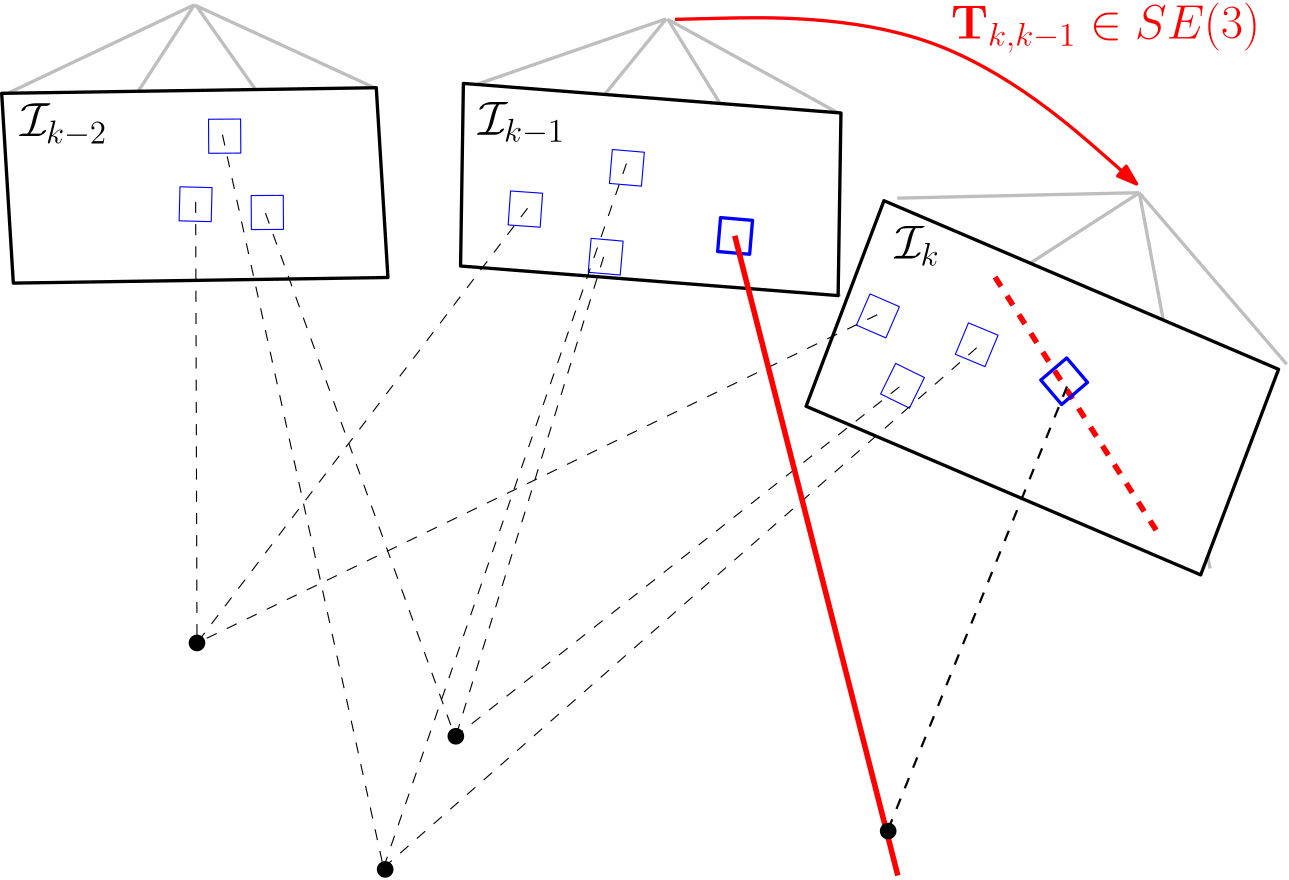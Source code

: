 <?xml version="1.0"?>
<!DOCTYPE ipe SYSTEM "ipe.dtd">
<ipe version="70005" creator="Ipe 7.1.2">
<info created="D:20120321002006" modified="D:20131207150112"/>
<ipestyle name="basic">
<symbol name="arrow/arc(spx)">
<path stroke="sym-stroke" fill="sym-stroke" pen="sym-pen">
0 0 m
-1 0.333 l
-1 -0.333 l
h
</path>
</symbol>
<symbol name="arrow/farc(spx)">
<path stroke="sym-stroke" fill="white" pen="sym-pen">
0 0 m
-1 0.333 l
-1 -0.333 l
h
</path>
</symbol>
<symbol name="mark/circle(sx)" transformations="translations">
<path fill="sym-stroke">
0.6 0 0 0.6 0 0 e
0.4 0 0 0.4 0 0 e
</path>
</symbol>
<symbol name="mark/disk(sx)" transformations="translations">
<path fill="sym-stroke">
0.6 0 0 0.6 0 0 e
</path>
</symbol>
<symbol name="mark/fdisk(sfx)" transformations="translations">
<group>
<path fill="sym-stroke" fillrule="eofill">
0.6 0 0 0.6 0 0 e
0.4 0 0 0.4 0 0 e
</path>
<path fill="sym-fill">
0.4 0 0 0.4 0 0 e
</path>
</group>
</symbol>
<symbol name="mark/box(sx)" transformations="translations">
<path fill="sym-stroke" fillrule="eofill">
-0.6 -0.6 m
0.6 -0.6 l
0.6 0.6 l
-0.6 0.6 l
h
-0.4 -0.4 m
0.4 -0.4 l
0.4 0.4 l
-0.4 0.4 l
h
</path>
</symbol>
<symbol name="mark/square(sx)" transformations="translations">
<path fill="sym-stroke">
-0.6 -0.6 m
0.6 -0.6 l
0.6 0.6 l
-0.6 0.6 l
h
</path>
</symbol>
<symbol name="mark/fsquare(sfx)" transformations="translations">
<group>
<path fill="sym-stroke" fillrule="eofill">
-0.6 -0.6 m
0.6 -0.6 l
0.6 0.6 l
-0.6 0.6 l
h
-0.4 -0.4 m
0.4 -0.4 l
0.4 0.4 l
-0.4 0.4 l
h
</path>
<path fill="sym-fill">
-0.4 -0.4 m
0.4 -0.4 l
0.4 0.4 l
-0.4 0.4 l
h
</path>
</group>
</symbol>
<symbol name="mark/cross(sx)" transformations="translations">
<group>
<path fill="sym-stroke">
-0.43 -0.57 m
0.57 0.43 l
0.43 0.57 l
-0.57 -0.43 l
h
</path>
<path fill="sym-stroke">
-0.43 0.57 m
0.57 -0.43 l
0.43 -0.57 l
-0.57 0.43 l
h
</path>
</group>
</symbol>
<symbol name="arrow/fnormal(spx)">
<path stroke="sym-stroke" fill="white" pen="sym-pen">
0 0 m
-1 0.333 l
-1 -0.333 l
h
</path>
</symbol>
<symbol name="arrow/pointed(spx)">
<path stroke="sym-stroke" fill="sym-stroke" pen="sym-pen">
0 0 m
-1 0.333 l
-0.8 0 l
-1 -0.333 l
h
</path>
</symbol>
<symbol name="arrow/fpointed(spx)">
<path stroke="sym-stroke" fill="white" pen="sym-pen">
0 0 m
-1 0.333 l
-0.8 0 l
-1 -0.333 l
h
</path>
</symbol>
<symbol name="arrow/linear(spx)">
<path stroke="sym-stroke" pen="sym-pen">
-1 0.333 m
0 0 l
-1 -0.333 l
</path>
</symbol>
<symbol name="arrow/fdouble(spx)">
<path stroke="sym-stroke" fill="white" pen="sym-pen">
0 0 m
-1 0.333 l
-1 -0.333 l
h
-1 0 m
-2 0.333 l
-2 -0.333 l
h
</path>
</symbol>
<symbol name="arrow/double(spx)">
<path stroke="sym-stroke" fill="sym-stroke" pen="sym-pen">
0 0 m
-1 0.333 l
-1 -0.333 l
h
-1 0 m
-2 0.333 l
-2 -0.333 l
h
</path>
</symbol>
<pen name="heavier" value="0.8"/>
<pen name="fat" value="1.2"/>
<pen name="ultrafat" value="2"/>
<symbolsize name="large" value="5"/>
<symbolsize name="small" value="2"/>
<symbolsize name="tiny" value="1.1"/>
<arrowsize name="large" value="10"/>
<arrowsize name="small" value="5"/>
<arrowsize name="tiny" value="3"/>
<color name="red" value="1 0 0"/>
<color name="green" value="0 1 0"/>
<color name="blue" value="0 0 1"/>
<color name="yellow" value="1 1 0"/>
<color name="orange" value="1 0.647 0"/>
<color name="gold" value="1 0.843 0"/>
<color name="purple" value="0.627 0.125 0.941"/>
<color name="gray" value="0.745"/>
<color name="brown" value="0.647 0.165 0.165"/>
<color name="navy" value="0 0 0.502"/>
<color name="pink" value="1 0.753 0.796"/>
<color name="seagreen" value="0.18 0.545 0.341"/>
<color name="turquoise" value="0.251 0.878 0.816"/>
<color name="violet" value="0.933 0.51 0.933"/>
<color name="darkblue" value="0 0 0.545"/>
<color name="darkcyan" value="0 0.545 0.545"/>
<color name="darkgray" value="0.663"/>
<color name="darkgreen" value="0 0.392 0"/>
<color name="darkmagenta" value="0.545 0 0.545"/>
<color name="darkorange" value="1 0.549 0"/>
<color name="darkred" value="0.545 0 0"/>
<color name="lightblue" value="0.678 0.847 0.902"/>
<color name="lightcyan" value="0.878 1 1"/>
<color name="lightgray" value="0.827"/>
<color name="lightgreen" value="0.565 0.933 0.565"/>
<color name="lightyellow" value="1 1 0.878"/>
<dashstyle name="dashed" value="[4] 0"/>
<dashstyle name="dotted" value="[1 3] 0"/>
<dashstyle name="dash dotted" value="[4 2 1 2] 0"/>
<dashstyle name="dash dot dotted" value="[4 2 1 2 1 2] 0"/>
<textsize name="large" value="\large"/>
<textsize name="Large" value="\Large"/>
<textsize name="LARGE" value="\LARGE"/>
<textsize name="huge" value="\huge"/>
<textsize name="Huge" value="\Huge"/>
<textsize name="small" value="\small"/>
<textsize name="footnote" value="\footnotesize"/>
<textsize name="tiny" value="\tiny"/>
<textstyle name="center" begin="\begin{center}" end="\end{center}"/>
<textstyle name="itemize" begin="\begin{itemize}" end="\end{itemize}"/>
<textstyle name="item" begin="\begin{itemize}\item{}" end="\end{itemize}"/>
<gridsize name="4 pts" value="4"/>
<gridsize name="8 pts (~3 mm)" value="8"/>
<gridsize name="16 pts (~6 mm)" value="16"/>
<gridsize name="32 pts (~12 mm)" value="32"/>
<gridsize name="10 pts (~3.5 mm)" value="10"/>
<gridsize name="20 pts (~7 mm)" value="20"/>
<gridsize name="14 pts (~5 mm)" value="14"/>
<gridsize name="28 pts (~10 mm)" value="28"/>
<gridsize name="56 pts (~20 mm)" value="56"/>
<anglesize name="90 deg" value="90"/>
<anglesize name="60 deg" value="60"/>
<anglesize name="45 deg" value="45"/>
<anglesize name="30 deg" value="30"/>
<anglesize name="22.5 deg" value="22.5"/>
<tiling name="falling" angle="-60" step="4" width="1"/>
<tiling name="rising" angle="30" step="4" width="1"/>
</ipestyle>
<page>
<layer name="fig1"/>
<layer name="variables"/>
<layer name="fig2"/>
<layer name="fig3"/>
<layer name="fig3_feature_correspondence"/>
<layer name="fig4"/>
<layer name="fig5_reproj_error"/>
<layer name="fig6"/>
<layer name="fig7_new_point"/>
<view layers="fig1 fig2 fig3 fig6 fig7_new_point" active="fig7_new_point"/>
<path layer="fig1" matrix="0.874461 -0.043818 0.0403088 0.863562 -155.248 162.325" stroke="gray" pen="fat">
266.095 365.254 m
341.504 334.612 l
</path>
<path matrix="0.874461 -0.043818 0.0403088 0.863562 -155.248 162.325" stroke="gray" pen="fat">
266.056 365.273 m
189.479 323.688 l
</path>
<path matrix="0.874461 -0.043818 0.0403088 0.863562 -155.248 162.325" stroke="gray" pen="fat">
197.507 246.238 m
266.095 365.254 l
</path>
<path matrix="0.868452 -0.112613 0.109985 0.857308 -29.1846 172.716" stroke="gray" pen="fat">
95.7381 354.334 m
187.849 252.797 l
</path>
<path matrix="0.648352 0.00970638 -0.0308616 0.502332 -91.494 272.146" stroke="black" fill="white" pen="fat">
191.5 319 m
191.5 183 l
399.5 183 l
399.5 319 l
h
</path>
<path matrix="0.876984 -0.123399 0.10681 0.822287 -9.91925 193.443" stroke="gray" pen="fat">
266.095 365.254 m
341.504 334.612 l
</path>
<path matrix="0.876984 -0.123399 0.10681 0.822287 -10.3103 193.528" stroke="gray" pen="fat">
266.056 365.273 m
189.479 323.688 l
</path>
<path matrix="0.876984 -0.123399 0.10681 0.822287 -10.3103 193.528" stroke="gray" pen="fat">
197.507 246.238 m
266.095 365.254 l
</path>
<path matrix="0.865659 -0.188645 0.176475 0.809812 117.398 191.722" stroke="gray" pen="fat">
95.7381 354.334 m
187.849 252.797 l
</path>
<path layer="fig2" matrix="0.88933 -0.457265 0.457265 0.88933 28.7091 195.296" stroke="gray" pen="fat">
266.056 365.273 m
189.479 323.688 l
</path>
<path matrix="0.88933 -0.457265 0.457265 0.88933 28.7091 195.296" stroke="gray" pen="fat">
266.095 365.254 m
341.504 334.612 l
</path>
<path matrix="0.88933 -0.457265 0.457265 0.88933 28.7091 195.296" stroke="gray" pen="fat">
197.507 246.238 m
266.095 365.254 l
</path>
<path matrix="0.88933 -0.457265 0.457265 0.88933 28.7091 195.296" stroke="gray" pen="fat">
266.095 365.254 m
350.61 256.597 l
</path>
<path layer="fig1" matrix="0.65346 -0.0511302 0.00745648 0.483384 61.5257 293.407" stroke="black" fill="white" pen="fat">
191.5 319 m
191.5 183 l
399.5 183 l
399.5 319 l
h
</path>
<path layer="fig2" matrix="0.682962 -0.291823 0.206145 0.544178 143.897 277.886" stroke="black" fill="white" pen="fat">
191.5 319 m
191.5 183 l
399.5 183 l
399.5 319 l
h
</path>
<path layer="fig4" stroke="darkmagenta" pen="heavier" rarrow="normal/normal">
340.36 349.172 m
92.3685 236.385 l
</path>
<path stroke="darkmagenta" pen="heavier" rarrow="normal/normal">
347.213 325.267 m
186.325 202.793 l
</path>
<text layer="fig1" matrix="0.977069 -0.212924 0.212924 0.977069 90.2437 136.338" transformations="translations" pos="41.3711 298.689" stroke="black" type="label" width="31.513" height="11.762" depth="3.58" valign="baseline" size="LARGE">$\mathcal{I}_{k-1}$</text>
<text layer="fig2" matrix="0.977069 -0.212924 0.212924 0.977069 240.239 91.7505" transformations="translations" pos="41.3711 298.689" stroke="black" type="label" width="16.362" height="11.766" depth="2.58" valign="baseline" size="LARGE">$\mathcal{I}_{k}$</text>
<path layer="fig1" matrix="0.996352 -0.0853489 0.0853489 0.996352 64.3316 96.8181" stroke="blue">
145.729 298.741 m
145.729 286.486 l
157.284 286.486 l
157.284 298.741 l
h
</path>
<use matrix="0.907561 -0.165094 0.132936 0.730778 -68.0776 153.683" name="mark/disk(sx)" pos="261.808 126.349" size="large" stroke="black"/>
<path stroke="black" dash="dashed">
239.536 375.389 m
186.325 202.793 l
</path>
<path layer="fig4" stroke="darkmagenta" pen="heavier" rarrow="normal/normal">
373.149 346.51 m
158.574 153.326 l
</path>
<use layer="fig1" matrix="0.907561 -0.165094 0.132936 0.730778 -161.265 187.275" name="mark/disk(sx)" pos="261.808 126.349" size="large" stroke="black"/>
<path matrix="1 0 0 1 -0.591716 0.591716" stroke="black" dash="dashed">
118.379 390.527 m
186.325 202.793 l
</path>
<path stroke="black" dash="dashed">
247.74 408.996 m
160.29 155.456 l
</path>
<path matrix="1 0 0 1 -61.9738 -19.0335" stroke="blue">
267.997 418.132 m
267.134 405.908 l
278.66 405.093 l
279.524 417.318 l
h
</path>
<text matrix="0.983854 -0.178973 0.178973 0.983854 -64.762 132.304" transformations="translations" pos="41.3711 298.689" stroke="black" type="label" width="31.513" height="11.762" depth="3.58" valign="baseline" size="LARGE">$\mathcal I_{k-2}$</text>
<path stroke="black" dash="dashed">
212.139 392.873 m
93.1378 236.385 l
</path>
<path stroke="black" dash="dashed">
92.6527 395.187 m
93.1378 236.385 l
</path>
<path matrix="0.999982 0.0061408 -0.0061408 0.999982 -31.2528 97.8178" stroke="blue">
145.729 298.741 m
145.729 286.486 l
157.284 286.486 l
157.284 298.741 l
h
</path>
<path matrix="0.999666 -0.0258573 0.0258573 0.999666 -66.3882 105.728" stroke="blue">
145.729 298.741 m
145.729 286.486 l
157.284 286.486 l
157.284 298.741 l
h
</path>
<use matrix="0.907561 -0.165094 0.132936 0.730778 -93.5211 105.754" name="mark/disk(sx)" pos="261.808 126.349" size="large" stroke="black"/>
<path stroke="black" dash="dashed">
102.302 419.361 m
160.29 155.456 l
</path>
<path matrix="0.999982 0.0061408 -0.0061408 0.999982 -46.6049 125.29" stroke="blue">
145.729 298.741 m
145.729 286.486 l
157.284 286.486 l
157.284 298.741 l
h
</path>
<path matrix="0.996352 -0.0853489 0.0853489 0.996352 71.973 128.814" stroke="blue">
145.729 298.741 m
145.729 286.486 l
157.284 286.486 l
157.284 298.741 l
h
</path>
<text layer="variables" matrix="0.844172 -0.371886 0.299445 0.679736 -136.357 166.974" transformations="translations" pos="279.88 133.678" stroke="black" type="label" width="17.111" height="7.649" depth="3.35" valign="baseline" size="LARGE">$\mathbf{p}_2$</text>
<text matrix="0.856541 -0.342433 0.275731 0.689697 -203.443 241.353" transformations="translations" pos="279.88 133.678" stroke="black" type="label" width="17.111" height="7.649" depth="3.35" valign="baseline" size="LARGE">$\mathbf{p}_1$</text>
<text matrix="0.907561 -0.165094 0.132936 0.730778 -226.543 271.066" transformations="translations" pos="293.489 231.903" stroke="black" type="label" width="17.111" height="7.654" depth="2.58" valign="baseline" size="LARGE">$\mathbf{u}_1$</text>
<text matrix="0.907561 -0.165094 0.132936 0.730778 -170.86 262.43" transformations="translations" pos="293.489 231.903" stroke="black" type="label" width="17.111" height="7.654" depth="2.58" valign="baseline" size="LARGE">$\mathbf{u}_3$</text>
<text matrix="0.907561 -0.165094 0.132936 0.730778 -186.211 289.901" transformations="translations" pos="293.489 231.903" stroke="black" type="label" width="17.111" height="7.654" depth="2.58" valign="baseline" size="LARGE">$\mathbf{u}_2$</text>
<path layer="fig2" stroke="red" pen="fat" arrow="normal/normal">
265.224 460.877 m
361.378 463.185
431.378 401.646 s
</path>
<text matrix="1 0 0 1 14.6154 -15.3846" transformations="translations" pos="349.84 469.339" stroke="red" type="label" width="111.336" height="12.893" depth="4.91" valign="baseline" size="LARGE">$\mathbf{T}_{k, k-1} \in SE(3)$</text>
<path layer="fig3" matrix="0.923228 -0.384256 0.384256 0.923228 121.528 131.803" stroke="blue">
145.729 298.741 m
145.729 286.486 l
157.284 286.486 l
157.284 298.741 l
h
</path>
<path matrix="0.943132 -0.332418 0.332418 0.943132 -56.3348 56.7724" stroke="blue">
267.997 418.132 m
267.134 405.908 l
278.66 405.093 l
279.524 417.318 l
h
</path>
<path matrix="0.897478 -0.441061 0.441061 0.897478 82.0974 133.177" stroke="blue">
145.729 298.741 m
145.729 286.486 l
157.284 286.486 l
157.284 298.741 l
h
</path>
<path layer="fig3_feature_correspondence" stroke="seagreen" pen="fat">
247.74 408.996 m
373.653 344.023 l
</path>
<path stroke="seagreen" pen="fat">
212.139 392.873 m
338.291 353.476 l
</path>
<path stroke="seagreen" pen="fat">
239.536 375.389 m
345.993 328.569 l
</path>
<path layer="fig5_reproj_error" stroke="red" pen="ultrafat">
340.594 349.389 m
338.019 354.538 l
</path>
<path stroke="red" pen="ultrafat">
373.325 346.447 m
373.815 342.647 l
</path>
<path stroke="red" pen="ultrafat">
347.459 325.852 m
346.968 329.53 l
</path>
<text matrix="1 0 0 1 -2.10077 -2.45089" transformations="translations" pos="347.412 350.646" stroke="red" type="label" width="14.06" height="5.151" depth="1.79" valign="baseline" size="large">$e_1$
</text>
<text matrix="1 0 0 1 4.90138 -30.8113" transformations="translations" pos="347.412 350.646" stroke="red" type="label" width="14.06" height="5.151" depth="1.79" valign="baseline" size="large">$e_2$
</text>
<text matrix="1 0 0 1 34.6625 -11.2046" transformations="translations" pos="347.412 350.646" stroke="red" type="label" width="14.06" height="5.151" depth="1.79" valign="baseline" size="large">$e_3$
</text>
<path layer="fig6" stroke="black" dash="dashed">
338.019 354.538 m
93.1378 236.385 l
</path>
<path stroke="black" dash="dashed">
345.993 328.569 m
186.325 202.793 l
</path>
<path stroke="black" dash="dashed">
373.815 342.647 m
160.29 155.456 l
</path>
<path matrix="0.996352 -0.0853489 0.0853489 0.996352 110.927 104.296" stroke="blue" pen="fat">
145.729 298.741 m
145.729 286.486 l
157.284 286.486 l
157.284 298.741 l
h
</path>
<path stroke="red" pen="ultrafat">
286.738 382.981 m
345.431 152.676 l
</path>
<path stroke="red" dash="dashed" pen="ultrafat">
380.434 368.109 m
438.422 276.984 l
</path>
<path matrix="0.649302 -0.760532 0.760532 0.649302 84.4008 255.834" stroke="blue" pen="fat">
145.729 298.741 m
145.729 286.486 l
157.284 286.486 l
157.284 298.741 l
h
</path>
<use layer="fig7_new_point" matrix="0.907561 -0.165094 0.132936 0.730778 87.5563 119.559" name="mark/disk(sx)" pos="261.808 126.349" size="large" stroke="black"/>
<path stroke="black" dash="dashed" pen="heavier">
406.351 328.7 m
341.736 168.7 l
</path>
</page>
</ipe>
